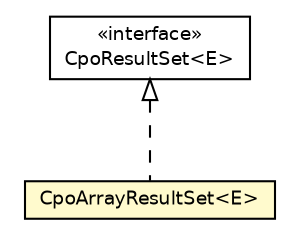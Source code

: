 #!/usr/local/bin/dot
#
# Class diagram 
# Generated by UmlGraph version 4.6 (http://www.spinellis.gr/sw/umlgraph)
#

digraph G {
	edge [fontname="Helvetica",fontsize=10,labelfontname="Helvetica",labelfontsize=10];
	node [fontname="Helvetica",fontsize=10,shape=plaintext];
	// org.synchronoss.cpo.CpoResultSet<E>
	c12209 [label=<<table border="0" cellborder="1" cellspacing="0" cellpadding="2" port="p" href="./CpoResultSet.html">
		<tr><td><table border="0" cellspacing="0" cellpadding="1">
			<tr><td> &laquo;interface&raquo; </td></tr>
			<tr><td> CpoResultSet&lt;E&gt; </td></tr>
		</table></td></tr>
		</table>>, fontname="Helvetica", fontcolor="black", fontsize=9.0];
	// org.synchronoss.cpo.CpoArrayResultSet<E>
	c12219 [label=<<table border="0" cellborder="1" cellspacing="0" cellpadding="2" port="p" bgcolor="lemonChiffon" href="./CpoArrayResultSet.html">
		<tr><td><table border="0" cellspacing="0" cellpadding="1">
			<tr><td> CpoArrayResultSet&lt;E&gt; </td></tr>
		</table></td></tr>
		</table>>, fontname="Helvetica", fontcolor="black", fontsize=9.0];
	//org.synchronoss.cpo.CpoArrayResultSet<E> implements org.synchronoss.cpo.CpoResultSet<E>
	c12209:p -> c12219:p [dir=back,arrowtail=empty,style=dashed];
}

